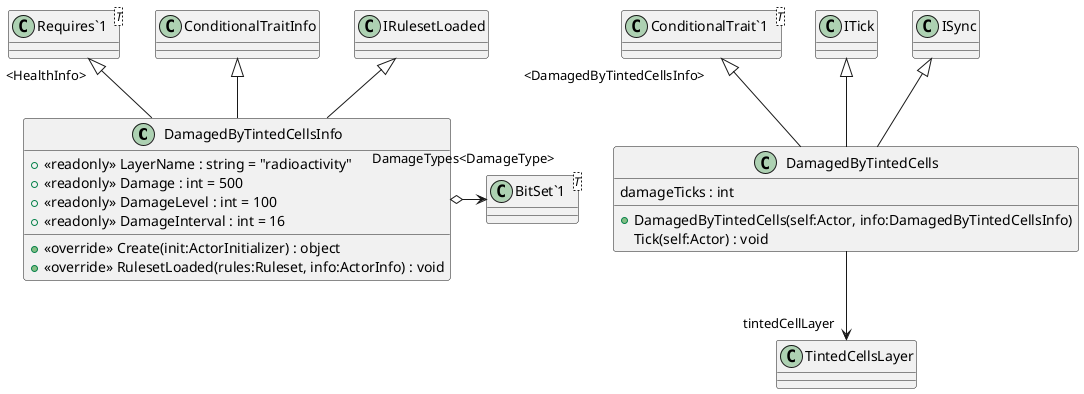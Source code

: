 @startuml
class DamagedByTintedCellsInfo {
    + <<readonly>> LayerName : string = "radioactivity"
    + <<readonly>> Damage : int = 500
    + <<readonly>> DamageLevel : int = 100
    + <<readonly>> DamageInterval : int = 16
    + <<override>> Create(init:ActorInitializer) : object
    + <<override>> RulesetLoaded(rules:Ruleset, info:ActorInfo) : void
}
class DamagedByTintedCells {
    damageTicks : int
    + DamagedByTintedCells(self:Actor, info:DamagedByTintedCellsInfo)
    Tick(self:Actor) : void
}
class "Requires`1"<T> {
}
class "BitSet`1"<T> {
}
class "ConditionalTrait`1"<T> {
}
ConditionalTraitInfo <|-- DamagedByTintedCellsInfo
"Requires`1" "<HealthInfo>" <|-- DamagedByTintedCellsInfo
IRulesetLoaded <|-- DamagedByTintedCellsInfo
DamagedByTintedCellsInfo o-> "DamageTypes<DamageType>" "BitSet`1"
"ConditionalTrait`1" "<DamagedByTintedCellsInfo>" <|-- DamagedByTintedCells
ITick <|-- DamagedByTintedCells
ISync <|-- DamagedByTintedCells
DamagedByTintedCells --> "tintedCellLayer" TintedCellsLayer
@enduml
